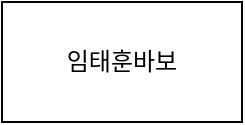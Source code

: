 <mxfile>
    <diagram id="XBpiD3OWSS_onYz8i8Su" name="페이지-1">
        <mxGraphModel dx="1182" dy="782" grid="1" gridSize="10" guides="1" tooltips="1" connect="1" arrows="1" fold="1" page="0" pageScale="1" pageWidth="827" pageHeight="1169" math="0" shadow="0">
            <root>
                <mxCell id="0"/>
                <mxCell id="1" parent="0"/>
                <mxCell id="2" value="임태훈바보" style="rounded=0;whiteSpace=wrap;html=1;" vertex="1" parent="1">
                    <mxGeometry x="380" y="250" width="120" height="60" as="geometry"/>
                </mxCell>
            </root>
        </mxGraphModel>
    </diagram>
</mxfile>